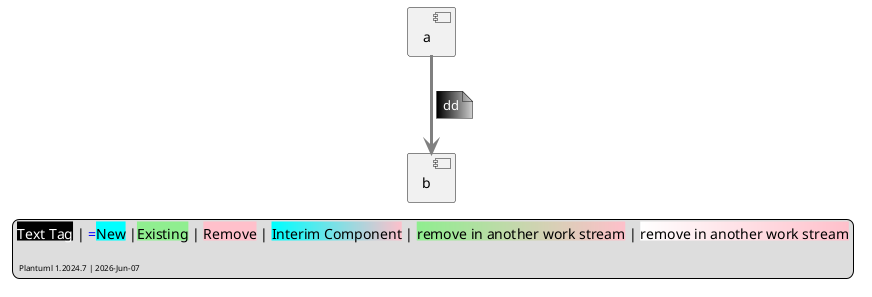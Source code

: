@startuml style

skinparam arrowcolor green
skinparam ArrowThickness 3
skinparam ArrowColor grey

!function $exiting($type = "any")
    !return "#lightgreen"  
!endfunction
!function $existing($type = "any")
    !return "#lightgreen"  
!endfunction

!function $new($type = "any")
    !return "#cyan"  
!endfunction

!function $new_link($type = "any")
    !return "#blue"  
!endfunction

!function $remove($type = "any")
    !return "#pink"  
!endfunction

!function $remove_link($type = "any")
    !return "#red"  
!endfunction

!function $temporary($type = "any")
    !return "#cyan|pink"  
!endfunction

!function $remove_future($type = "any")
    !return "#lightgreen|pink"  
!endfunction


!unquoted procedure $black_tag($text='',$desc='')
    note on link #black|lightgray
        <color:#white>$text</color><back:#white><color:#black>$desc</color></back>
    endnote
!endprocedure

[a] --> [b]
$black_tag(dd)

legend
<back:#black><color:#white>Text Tag</color></back> | <color:#blue>=</color><back:$new()>New</back> |<back:$existing()>Existing</back> | <back:$remove()>Remove</back> | <back:$temporary()>Interim Component</back> | <back:$remove_future()>remove in another work stream</back> | <back:#white|#pink>remove in another work stream</back>

<size:8> Plantuml %version() | %date("yyyy-MMM-dd") %filename()</size>
end legend

@enduml